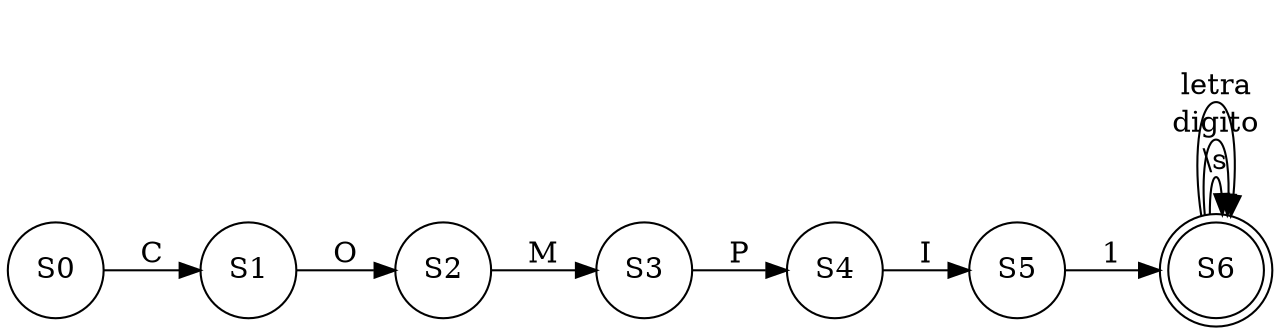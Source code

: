 digraph AFD {
	graph[fontname="Consolas" labelloc=t];
	node[shape=circle];
	rankdir = LR;
	S0 -> S1[label = "C"];
	S1 -> S2[label = "O"];
	S2 -> S3[label = "M"];
	S3 -> S4[label = "P"];
	S4 -> S5[label = "I"];
	S5 -> S6[label = "1"];
	S6 -> S6[label = "&#92;&#92;s"];
	S6 -> S6[label = "digito"];
	S6 -> S6[label = "letra"];
	S6[peripheries = 2];
}